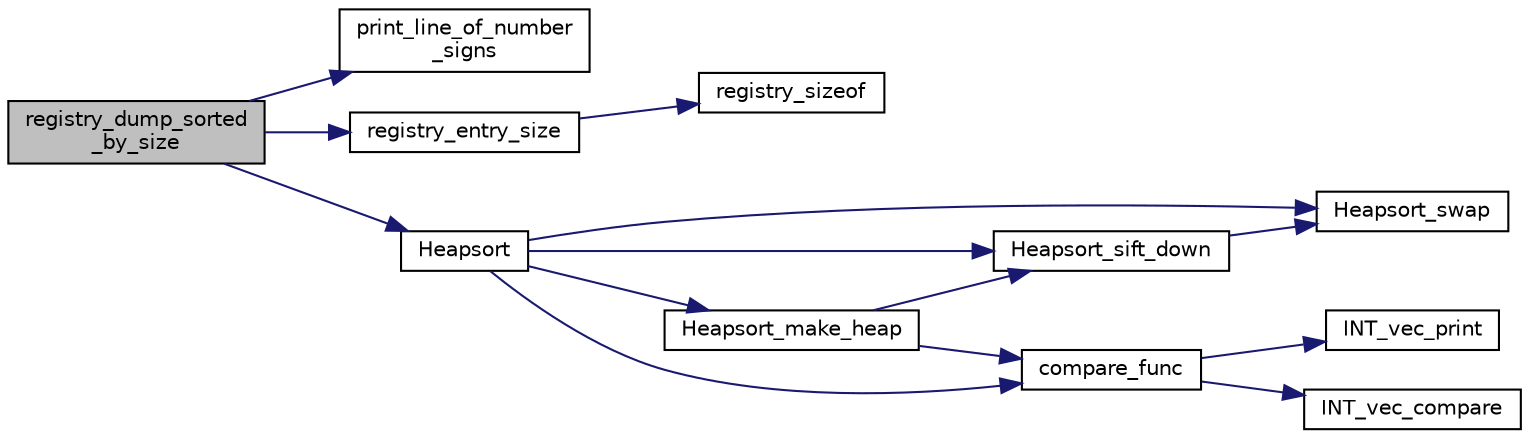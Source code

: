 digraph "registry_dump_sorted_by_size"
{
  edge [fontname="Helvetica",fontsize="10",labelfontname="Helvetica",labelfontsize="10"];
  node [fontname="Helvetica",fontsize="10",shape=record];
  rankdir="LR";
  Node14518 [label="registry_dump_sorted\l_by_size",height=0.2,width=0.4,color="black", fillcolor="grey75", style="filled", fontcolor="black"];
  Node14518 -> Node14519 [color="midnightblue",fontsize="10",style="solid",fontname="Helvetica"];
  Node14519 [label="print_line_of_number\l_signs",height=0.2,width=0.4,color="black", fillcolor="white", style="filled",URL="$d5/db4/io__and__os_8h.html#a59b640c1f8b0040f26fa06b641191105"];
  Node14518 -> Node14520 [color="midnightblue",fontsize="10",style="solid",fontname="Helvetica"];
  Node14520 [label="registry_entry_size",height=0.2,width=0.4,color="black", fillcolor="white", style="filled",URL="$df/d84/foundations_2io__and__os_2memory_8_c.html#abb7fc0eff582133f5bd8a7cbd78d742b"];
  Node14520 -> Node14521 [color="midnightblue",fontsize="10",style="solid",fontname="Helvetica"];
  Node14521 [label="registry_sizeof",height=0.2,width=0.4,color="black", fillcolor="white", style="filled",URL="$df/d84/foundations_2io__and__os_2memory_8_c.html#a1ebe71d1cd99d79db497355f608be044"];
  Node14518 -> Node14522 [color="midnightblue",fontsize="10",style="solid",fontname="Helvetica"];
  Node14522 [label="Heapsort",height=0.2,width=0.4,color="black", fillcolor="white", style="filled",URL="$d5/de2/foundations_2data__structures_2data__structures_8h.html#a2af240488f5893071c88af35d9f06b6d"];
  Node14522 -> Node14523 [color="midnightblue",fontsize="10",style="solid",fontname="Helvetica"];
  Node14523 [label="Heapsort_make_heap",height=0.2,width=0.4,color="black", fillcolor="white", style="filled",URL="$d4/dd7/sorting_8_c.html#ae2f81d9c1e532bee5c80dfae7cc45bcc"];
  Node14523 -> Node14524 [color="midnightblue",fontsize="10",style="solid",fontname="Helvetica"];
  Node14524 [label="Heapsort_sift_down",height=0.2,width=0.4,color="black", fillcolor="white", style="filled",URL="$d4/dd7/sorting_8_c.html#a89625a5f8e99e9a76db45ad133b5a3f3"];
  Node14524 -> Node14525 [color="midnightblue",fontsize="10",style="solid",fontname="Helvetica"];
  Node14525 [label="Heapsort_swap",height=0.2,width=0.4,color="black", fillcolor="white", style="filled",URL="$d4/dd7/sorting_8_c.html#a7d47ff5b6218622f072ca38a87900496"];
  Node14523 -> Node14526 [color="midnightblue",fontsize="10",style="solid",fontname="Helvetica"];
  Node14526 [label="compare_func",height=0.2,width=0.4,color="black", fillcolor="white", style="filled",URL="$dc/d77/pentomino__5x5_8_c.html#af532ec92afffcb63cd1f1180e96642d4"];
  Node14526 -> Node14527 [color="midnightblue",fontsize="10",style="solid",fontname="Helvetica"];
  Node14527 [label="INT_vec_compare",height=0.2,width=0.4,color="black", fillcolor="white", style="filled",URL="$d5/de2/foundations_2data__structures_2data__structures_8h.html#ac1a17fca23fb4a338aef8547a4c2fded"];
  Node14526 -> Node14528 [color="midnightblue",fontsize="10",style="solid",fontname="Helvetica"];
  Node14528 [label="INT_vec_print",height=0.2,width=0.4,color="black", fillcolor="white", style="filled",URL="$df/dbf/sajeeb_8_c.html#a79a5901af0b47dd0d694109543c027fe"];
  Node14522 -> Node14526 [color="midnightblue",fontsize="10",style="solid",fontname="Helvetica"];
  Node14522 -> Node14525 [color="midnightblue",fontsize="10",style="solid",fontname="Helvetica"];
  Node14522 -> Node14524 [color="midnightblue",fontsize="10",style="solid",fontname="Helvetica"];
}
